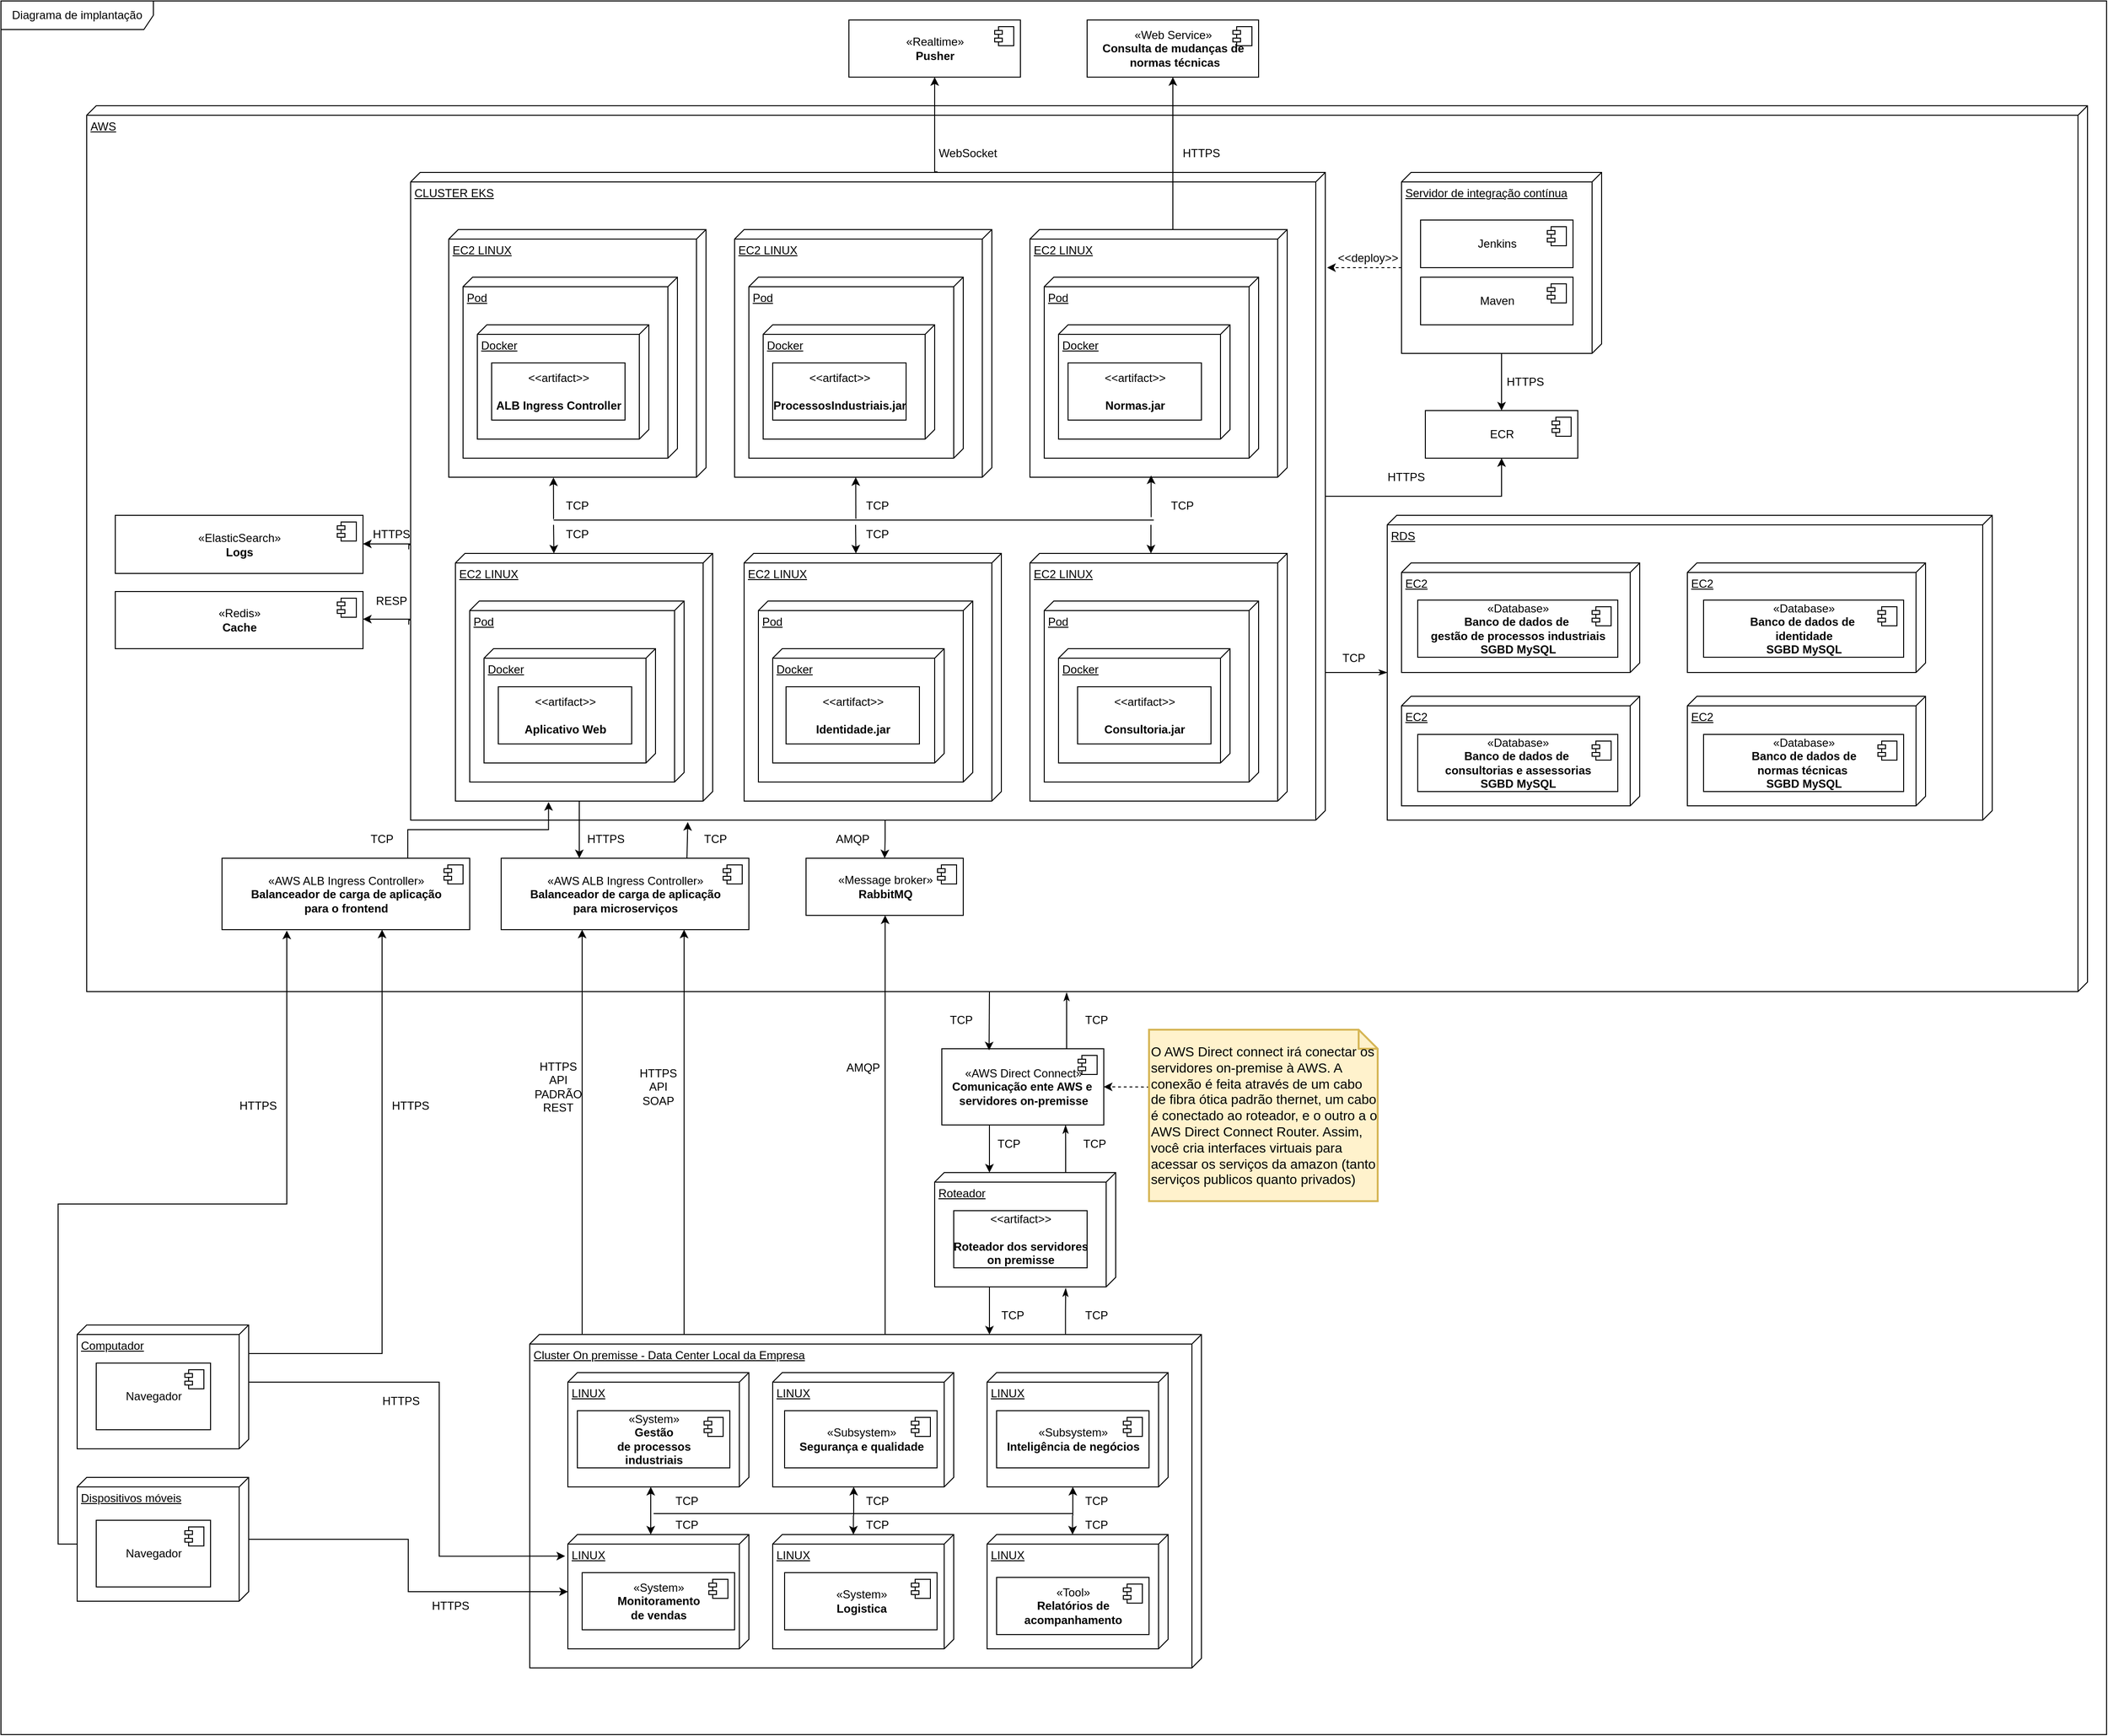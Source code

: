 <mxfile version="14.1.8" type="device"><diagram id="Eo96lK4hHgqbYnTy-sNL" name="Página-1"><mxGraphModel dx="1422" dy="1991" grid="1" gridSize="10" guides="1" tooltips="1" connect="1" arrows="1" fold="1" page="1" pageScale="1" pageWidth="827" pageHeight="1169" math="0" shadow="0"><root><mxCell id="0"/><mxCell id="1" parent="0"/><mxCell id="9bjN6s2F4fvEd4bXQHNk-1" value="Diagrama de implantação" style="shape=umlFrame;whiteSpace=wrap;html=1;width=160;height=30;" parent="1" vertex="1"><mxGeometry x="80" y="-70" width="2210" height="1820" as="geometry"/></mxCell><mxCell id="8OUCcIB8krZKndB0sOHf-4" value="AWS" style="verticalAlign=top;align=left;spacingTop=8;spacingLeft=2;spacingRight=12;shape=cube;size=10;direction=south;fontStyle=4;html=1;" parent="1" vertex="1"><mxGeometry x="170" y="40" width="2100" height="930" as="geometry"/></mxCell><mxCell id="jtP5Ffc0yla7B6yxbQXU-22" style="edgeStyle=orthogonalEdgeStyle;rounded=0;orthogonalLoop=1;jettySize=auto;html=1;entryX=0.5;entryY=1;entryDx=0;entryDy=0;" parent="1" source="8OUCcIB8krZKndB0sOHf-5" target="jtP5Ffc0yla7B6yxbQXU-17" edge="1"><mxGeometry relative="1" as="geometry"/></mxCell><mxCell id="V-weNu-InUJWqv7pqqFv-4" style="edgeStyle=orthogonalEdgeStyle;rounded=0;orthogonalLoop=1;jettySize=auto;html=1;exitX=-0.001;exitY=0.424;exitDx=0;exitDy=0;exitPerimeter=0;" parent="1" source="8OUCcIB8krZKndB0sOHf-5" target="V-weNu-InUJWqv7pqqFv-1" edge="1"><mxGeometry relative="1" as="geometry"><Array as="points"><mxPoint x="1060" y="109"/></Array></mxGeometry></mxCell><mxCell id="V-weNu-InUJWqv7pqqFv-7" style="edgeStyle=orthogonalEdgeStyle;rounded=0;orthogonalLoop=1;jettySize=auto;html=1;exitX=1;exitY=1;exitDx=0;exitDy=0;exitPerimeter=0;entryX=0.5;entryY=0;entryDx=0;entryDy=0;" parent="1" target="5wPXPWv-ba8l30iZUCGw-27" edge="1"><mxGeometry relative="1" as="geometry"><mxPoint x="880" y="790" as="sourcePoint"/><Array as="points"><mxPoint x="1008" y="790"/><mxPoint x="1008" y="810"/></Array></mxGeometry></mxCell><mxCell id="8OUCcIB8krZKndB0sOHf-5" value="CLUSTER EKS" style="verticalAlign=top;align=left;spacingTop=8;spacingLeft=2;spacingRight=12;shape=cube;size=10;direction=south;fontStyle=4;html=1;" parent="1" vertex="1"><mxGeometry x="510" y="110" width="960" height="680" as="geometry"/></mxCell><mxCell id="8OUCcIB8krZKndB0sOHf-6" value="EC2 LINUX" style="verticalAlign=top;align=left;spacingTop=8;spacingLeft=2;spacingRight=12;shape=cube;size=10;direction=south;fontStyle=4;html=1;" parent="1" vertex="1"><mxGeometry x="550" y="170" width="270" height="260" as="geometry"/></mxCell><mxCell id="8OUCcIB8krZKndB0sOHf-9" value="Pod" style="verticalAlign=top;align=left;spacingTop=8;spacingLeft=2;spacingRight=12;shape=cube;size=10;direction=south;fontStyle=4;html=1;" parent="1" vertex="1"><mxGeometry x="565" y="220" width="225" height="190" as="geometry"/></mxCell><mxCell id="8OUCcIB8krZKndB0sOHf-10" value="Docker" style="verticalAlign=top;align=left;spacingTop=8;spacingLeft=2;spacingRight=12;shape=cube;size=10;direction=south;fontStyle=4;html=1;" parent="1" vertex="1"><mxGeometry x="580" y="270" width="180" height="120" as="geometry"/></mxCell><mxCell id="8OUCcIB8krZKndB0sOHf-17" value="EC2 LINUX" style="verticalAlign=top;align=left;spacingTop=8;spacingLeft=2;spacingRight=12;shape=cube;size=10;direction=south;fontStyle=4;html=1;" parent="1" vertex="1"><mxGeometry x="850" y="170" width="270" height="260" as="geometry"/></mxCell><mxCell id="8OUCcIB8krZKndB0sOHf-18" value="Pod" style="verticalAlign=top;align=left;spacingTop=8;spacingLeft=2;spacingRight=12;shape=cube;size=10;direction=south;fontStyle=4;html=1;" parent="1" vertex="1"><mxGeometry x="865" y="220" width="225" height="190" as="geometry"/></mxCell><mxCell id="8OUCcIB8krZKndB0sOHf-19" value="Docker" style="verticalAlign=top;align=left;spacingTop=8;spacingLeft=2;spacingRight=12;shape=cube;size=10;direction=south;fontStyle=4;html=1;" parent="1" vertex="1"><mxGeometry x="880" y="270" width="180" height="120" as="geometry"/></mxCell><mxCell id="8OUCcIB8krZKndB0sOHf-23" value="&amp;lt;&amp;lt;artifact&amp;gt;&amp;gt;&lt;br&gt;&lt;br&gt;&lt;b&gt;ProcessosIndustriais.jar&lt;/b&gt;" style="text;html=1;align=center;verticalAlign=middle;dashed=0;fillColor=#ffffff;strokeColor=#000000;" parent="1" vertex="1"><mxGeometry x="890" y="310" width="140" height="60" as="geometry"/></mxCell><mxCell id="NoDIsyicPAcwoKSYUX7M-22" style="edgeStyle=orthogonalEdgeStyle;rounded=0;orthogonalLoop=1;jettySize=auto;html=1;entryX=0.5;entryY=1;entryDx=0;entryDy=0;" parent="1" source="8OUCcIB8krZKndB0sOHf-28" target="NoDIsyicPAcwoKSYUX7M-20" edge="1"><mxGeometry relative="1" as="geometry"><Array as="points"><mxPoint x="1310" y="120"/><mxPoint x="1310" y="120"/></Array></mxGeometry></mxCell><mxCell id="8OUCcIB8krZKndB0sOHf-28" value="EC2 LINUX" style="verticalAlign=top;align=left;spacingTop=8;spacingLeft=2;spacingRight=12;shape=cube;size=10;direction=south;fontStyle=4;html=1;" parent="1" vertex="1"><mxGeometry x="1160" y="170" width="270" height="260" as="geometry"/></mxCell><mxCell id="8OUCcIB8krZKndB0sOHf-29" value="Pod" style="verticalAlign=top;align=left;spacingTop=8;spacingLeft=2;spacingRight=12;shape=cube;size=10;direction=south;fontStyle=4;html=1;" parent="1" vertex="1"><mxGeometry x="1175" y="220" width="225" height="190" as="geometry"/></mxCell><mxCell id="8OUCcIB8krZKndB0sOHf-30" value="Docker" style="verticalAlign=top;align=left;spacingTop=8;spacingLeft=2;spacingRight=12;shape=cube;size=10;direction=south;fontStyle=4;html=1;" parent="1" vertex="1"><mxGeometry x="1190" y="270" width="180" height="120" as="geometry"/></mxCell><mxCell id="8OUCcIB8krZKndB0sOHf-31" value="&amp;lt;&amp;lt;artifact&amp;gt;&amp;gt;&lt;br&gt;&lt;br&gt;&lt;b&gt;Normas.jar&lt;/b&gt;" style="text;html=1;align=center;verticalAlign=middle;dashed=0;fillColor=#ffffff;strokeColor=#000000;" parent="1" vertex="1"><mxGeometry x="1200" y="310" width="140" height="60" as="geometry"/></mxCell><mxCell id="8OUCcIB8krZKndB0sOHf-32" value="EC2 LINUX" style="verticalAlign=top;align=left;spacingTop=8;spacingLeft=2;spacingRight=12;shape=cube;size=10;direction=south;fontStyle=4;html=1;" parent="1" vertex="1"><mxGeometry x="860" y="510" width="270" height="260" as="geometry"/></mxCell><mxCell id="8OUCcIB8krZKndB0sOHf-33" value="Pod" style="verticalAlign=top;align=left;spacingTop=8;spacingLeft=2;spacingRight=12;shape=cube;size=10;direction=south;fontStyle=4;html=1;" parent="1" vertex="1"><mxGeometry x="875" y="560" width="225" height="190" as="geometry"/></mxCell><mxCell id="8OUCcIB8krZKndB0sOHf-34" value="Docker" style="verticalAlign=top;align=left;spacingTop=8;spacingLeft=2;spacingRight=12;shape=cube;size=10;direction=south;fontStyle=4;html=1;" parent="1" vertex="1"><mxGeometry x="890" y="610" width="180" height="120" as="geometry"/></mxCell><mxCell id="8OUCcIB8krZKndB0sOHf-35" value="&amp;lt;&amp;lt;artifact&amp;gt;&amp;gt;&lt;br&gt;&lt;br&gt;&lt;b&gt;Identidade.jar&lt;/b&gt;" style="text;html=1;align=center;verticalAlign=middle;dashed=0;fillColor=#ffffff;strokeColor=#000000;" parent="1" vertex="1"><mxGeometry x="904" y="650" width="140" height="60" as="geometry"/></mxCell><mxCell id="8OUCcIB8krZKndB0sOHf-36" value="EC2 LINUX" style="verticalAlign=top;align=left;spacingTop=8;spacingLeft=2;spacingRight=12;shape=cube;size=10;direction=south;fontStyle=4;html=1;" parent="1" vertex="1"><mxGeometry x="1160" y="510" width="270" height="260" as="geometry"/></mxCell><mxCell id="8OUCcIB8krZKndB0sOHf-37" value="Pod" style="verticalAlign=top;align=left;spacingTop=8;spacingLeft=2;spacingRight=12;shape=cube;size=10;direction=south;fontStyle=4;html=1;" parent="1" vertex="1"><mxGeometry x="1175" y="560" width="225" height="190" as="geometry"/></mxCell><mxCell id="8OUCcIB8krZKndB0sOHf-38" value="Docker" style="verticalAlign=top;align=left;spacingTop=8;spacingLeft=2;spacingRight=12;shape=cube;size=10;direction=south;fontStyle=4;html=1;" parent="1" vertex="1"><mxGeometry x="1190" y="610" width="180" height="120" as="geometry"/></mxCell><mxCell id="8OUCcIB8krZKndB0sOHf-39" value="&amp;lt;&amp;lt;artifact&amp;gt;&amp;gt;&lt;br&gt;&lt;br&gt;&lt;b&gt;Consultoria.jar&lt;/b&gt;" style="text;html=1;align=center;verticalAlign=middle;dashed=0;fillColor=#ffffff;strokeColor=#000000;" parent="1" vertex="1"><mxGeometry x="1210" y="650" width="140" height="60" as="geometry"/></mxCell><mxCell id="8OUCcIB8krZKndB0sOHf-41" value="&amp;lt;&amp;lt;artifact&amp;gt;&amp;gt;&lt;br&gt;&lt;br&gt;&lt;b&gt;ALB Ingress Controller&lt;/b&gt;" style="text;html=1;align=center;verticalAlign=middle;dashed=0;fillColor=#ffffff;strokeColor=#000000;" parent="1" vertex="1"><mxGeometry x="595" y="310" width="140" height="60" as="geometry"/></mxCell><mxCell id="jtP5Ffc0yla7B6yxbQXU-3" value="" style="endArrow=none;html=1;" parent="1" edge="1"><mxGeometry width="50" height="50" relative="1" as="geometry"><mxPoint x="660" y="475" as="sourcePoint"/><mxPoint x="1290" y="475" as="targetPoint"/></mxGeometry></mxCell><mxCell id="jtP5Ffc0yla7B6yxbQXU-4" value="" style="endArrow=classic;html=1;entryX=1.001;entryY=0.593;entryDx=0;entryDy=0;entryPerimeter=0;" parent="1" target="8OUCcIB8krZKndB0sOHf-6" edge="1"><mxGeometry width="50" height="50" relative="1" as="geometry"><mxPoint x="660" y="474" as="sourcePoint"/><mxPoint x="660" y="434" as="targetPoint"/></mxGeometry></mxCell><mxCell id="jtP5Ffc0yla7B6yxbQXU-5" value="" style="endArrow=classic;html=1;entryX=1.001;entryY=0.593;entryDx=0;entryDy=0;entryPerimeter=0;" parent="1" edge="1"><mxGeometry width="50" height="50" relative="1" as="geometry"><mxPoint x="977.27" y="473.74" as="sourcePoint"/><mxPoint x="977.16" y="430" as="targetPoint"/></mxGeometry></mxCell><mxCell id="jtP5Ffc0yla7B6yxbQXU-6" value="" style="endArrow=classic;html=1;entryX=1.001;entryY=0.593;entryDx=0;entryDy=0;entryPerimeter=0;" parent="1" edge="1"><mxGeometry width="50" height="50" relative="1" as="geometry"><mxPoint x="1287.27" y="471.87" as="sourcePoint"/><mxPoint x="1287.16" y="428.13" as="targetPoint"/></mxGeometry></mxCell><mxCell id="jtP5Ffc0yla7B6yxbQXU-8" value="TCP" style="text;html=1;strokeColor=none;fillColor=none;align=center;verticalAlign=middle;whiteSpace=wrap;rounded=0;" parent="1" vertex="1"><mxGeometry x="980" y="450" width="40" height="20" as="geometry"/></mxCell><mxCell id="jtP5Ffc0yla7B6yxbQXU-9" value="TCP" style="text;html=1;strokeColor=none;fillColor=none;align=center;verticalAlign=middle;whiteSpace=wrap;rounded=0;" parent="1" vertex="1"><mxGeometry x="1300" y="450" width="40" height="20" as="geometry"/></mxCell><mxCell id="jtP5Ffc0yla7B6yxbQXU-10" value="" style="endArrow=classic;html=1;" parent="1" edge="1"><mxGeometry width="50" height="50" relative="1" as="geometry"><mxPoint x="1287" y="480" as="sourcePoint"/><mxPoint x="1287" y="510" as="targetPoint"/></mxGeometry></mxCell><mxCell id="jtP5Ffc0yla7B6yxbQXU-11" value="" style="endArrow=classic;html=1;" parent="1" edge="1"><mxGeometry width="50" height="50" relative="1" as="geometry"><mxPoint x="977" y="480" as="sourcePoint"/><mxPoint x="977.33" y="510" as="targetPoint"/></mxGeometry></mxCell><mxCell id="jtP5Ffc0yla7B6yxbQXU-20" style="edgeStyle=orthogonalEdgeStyle;rounded=0;orthogonalLoop=1;jettySize=auto;html=1;" parent="1" source="jtP5Ffc0yla7B6yxbQXU-12" target="jtP5Ffc0yla7B6yxbQXU-17" edge="1"><mxGeometry relative="1" as="geometry"/></mxCell><mxCell id="NoDIsyicPAcwoKSYUX7M-24" style="edgeStyle=orthogonalEdgeStyle;rounded=0;orthogonalLoop=1;jettySize=auto;html=1;exitX=0;exitY=0;exitDx=100;exitDy=210;exitPerimeter=0;entryX=0.147;entryY=-0.002;entryDx=0;entryDy=0;entryPerimeter=0;dashed=1;" parent="1" source="jtP5Ffc0yla7B6yxbQXU-12" target="8OUCcIB8krZKndB0sOHf-5" edge="1"><mxGeometry relative="1" as="geometry"/></mxCell><mxCell id="jtP5Ffc0yla7B6yxbQXU-12" value="Servidor de integração contínua" style="verticalAlign=top;align=left;spacingTop=8;spacingLeft=2;spacingRight=12;shape=cube;size=10;direction=south;fontStyle=4;html=1;" parent="1" vertex="1"><mxGeometry x="1550" y="110" width="210" height="190" as="geometry"/></mxCell><mxCell id="jtP5Ffc0yla7B6yxbQXU-13" value="Jenkins" style="html=1;dropTarget=0;" parent="1" vertex="1"><mxGeometry x="1570" y="160" width="160" height="50" as="geometry"/></mxCell><mxCell id="jtP5Ffc0yla7B6yxbQXU-14" value="" style="shape=module;jettyWidth=8;jettyHeight=4;" parent="jtP5Ffc0yla7B6yxbQXU-13" vertex="1"><mxGeometry x="1" width="20" height="20" relative="1" as="geometry"><mxPoint x="-27" y="7" as="offset"/></mxGeometry></mxCell><mxCell id="jtP5Ffc0yla7B6yxbQXU-15" value="Maven" style="html=1;dropTarget=0;" parent="1" vertex="1"><mxGeometry x="1570" y="220" width="160" height="50" as="geometry"/></mxCell><mxCell id="jtP5Ffc0yla7B6yxbQXU-16" value="" style="shape=module;jettyWidth=8;jettyHeight=4;" parent="jtP5Ffc0yla7B6yxbQXU-15" vertex="1"><mxGeometry x="1" width="20" height="20" relative="1" as="geometry"><mxPoint x="-27" y="7" as="offset"/></mxGeometry></mxCell><mxCell id="jtP5Ffc0yla7B6yxbQXU-17" value="ECR" style="html=1;dropTarget=0;" parent="1" vertex="1"><mxGeometry x="1575" y="360" width="160" height="50" as="geometry"/></mxCell><mxCell id="jtP5Ffc0yla7B6yxbQXU-18" value="" style="shape=module;jettyWidth=8;jettyHeight=4;" parent="jtP5Ffc0yla7B6yxbQXU-17" vertex="1"><mxGeometry x="1" width="20" height="20" relative="1" as="geometry"><mxPoint x="-27" y="7" as="offset"/></mxGeometry></mxCell><mxCell id="jtP5Ffc0yla7B6yxbQXU-21" value="HTTPS" style="text;html=1;strokeColor=none;fillColor=none;align=center;verticalAlign=middle;whiteSpace=wrap;rounded=0;" parent="1" vertex="1"><mxGeometry x="1660" y="320" width="40" height="20" as="geometry"/></mxCell><mxCell id="jtP5Ffc0yla7B6yxbQXU-23" value="HTTPS" style="text;html=1;strokeColor=none;fillColor=none;align=center;verticalAlign=middle;whiteSpace=wrap;rounded=0;" parent="1" vertex="1"><mxGeometry x="1535" y="420" width="40" height="20" as="geometry"/></mxCell><mxCell id="V-weNu-InUJWqv7pqqFv-13" style="edgeStyle=orthogonalEdgeStyle;rounded=0;orthogonalLoop=1;jettySize=auto;html=1;exitX=0.75;exitY=0;exitDx=0;exitDy=0;entryX=1.004;entryY=0.638;entryDx=0;entryDy=0;entryPerimeter=0;" parent="1" source="jtP5Ffc0yla7B6yxbQXU-24" target="jtP5Ffc0yla7B6yxbQXU-55" edge="1"><mxGeometry relative="1" as="geometry"/></mxCell><mxCell id="jtP5Ffc0yla7B6yxbQXU-24" value="«AWS ALB Ingress Controller»&lt;br&gt;&lt;b&gt;Balanceador de carga de aplicação&lt;br&gt;para o frontend&lt;br&gt;&lt;/b&gt;" style="html=1;dropTarget=0;" parent="1" vertex="1"><mxGeometry x="312" y="830" width="260" height="75" as="geometry"/></mxCell><mxCell id="jtP5Ffc0yla7B6yxbQXU-25" value="" style="shape=module;jettyWidth=8;jettyHeight=4;" parent="jtP5Ffc0yla7B6yxbQXU-24" vertex="1"><mxGeometry x="1" width="20" height="20" relative="1" as="geometry"><mxPoint x="-27" y="7" as="offset"/></mxGeometry></mxCell><mxCell id="V-weNu-InUJWqv7pqqFv-10" style="edgeStyle=orthogonalEdgeStyle;rounded=0;orthogonalLoop=1;jettySize=auto;html=1;exitX=0.75;exitY=0;exitDx=0;exitDy=0;entryX=1.003;entryY=0.697;entryDx=0;entryDy=0;entryPerimeter=0;" parent="1" source="jtP5Ffc0yla7B6yxbQXU-32" target="8OUCcIB8krZKndB0sOHf-5" edge="1"><mxGeometry relative="1" as="geometry"/></mxCell><mxCell id="jtP5Ffc0yla7B6yxbQXU-32" value="«AWS ALB Ingress Controller»&lt;br&gt;&lt;b&gt;Balanceador de carga de aplicação&lt;br&gt;para microserviços&lt;br&gt;&lt;/b&gt;" style="html=1;dropTarget=0;" parent="1" vertex="1"><mxGeometry x="605" y="830" width="260" height="75" as="geometry"/></mxCell><mxCell id="jtP5Ffc0yla7B6yxbQXU-33" value="" style="shape=module;jettyWidth=8;jettyHeight=4;" parent="jtP5Ffc0yla7B6yxbQXU-32" vertex="1"><mxGeometry x="1" width="20" height="20" relative="1" as="geometry"><mxPoint x="-27" y="7" as="offset"/></mxGeometry></mxCell><mxCell id="V-weNu-InUJWqv7pqqFv-8" style="edgeStyle=orthogonalEdgeStyle;rounded=0;orthogonalLoop=1;jettySize=auto;html=1;exitX=0;exitY=0;exitDx=260;exitDy=140;exitPerimeter=0;" parent="1" source="jtP5Ffc0yla7B6yxbQXU-55" target="jtP5Ffc0yla7B6yxbQXU-32" edge="1"><mxGeometry relative="1" as="geometry"><Array as="points"><mxPoint x="687" y="820"/><mxPoint x="687" y="820"/></Array></mxGeometry></mxCell><mxCell id="jtP5Ffc0yla7B6yxbQXU-55" value="EC2 LINUX" style="verticalAlign=top;align=left;spacingTop=8;spacingLeft=2;spacingRight=12;shape=cube;size=10;direction=south;fontStyle=4;html=1;" parent="1" vertex="1"><mxGeometry x="557" y="510" width="270" height="260" as="geometry"/></mxCell><mxCell id="jtP5Ffc0yla7B6yxbQXU-56" value="Pod" style="verticalAlign=top;align=left;spacingTop=8;spacingLeft=2;spacingRight=12;shape=cube;size=10;direction=south;fontStyle=4;html=1;" parent="1" vertex="1"><mxGeometry x="572" y="560" width="225" height="190" as="geometry"/></mxCell><mxCell id="jtP5Ffc0yla7B6yxbQXU-57" value="Docker" style="verticalAlign=top;align=left;spacingTop=8;spacingLeft=2;spacingRight=12;shape=cube;size=10;direction=south;fontStyle=4;html=1;" parent="1" vertex="1"><mxGeometry x="587" y="610" width="180" height="120" as="geometry"/></mxCell><mxCell id="jtP5Ffc0yla7B6yxbQXU-58" value="&amp;lt;&amp;lt;artifact&amp;gt;&amp;gt;&lt;br&gt;&lt;br&gt;&lt;b&gt;Aplicativo Web&lt;/b&gt;" style="text;html=1;align=center;verticalAlign=middle;dashed=0;fillColor=#ffffff;strokeColor=#000000;" parent="1" vertex="1"><mxGeometry x="602" y="650" width="140" height="60" as="geometry"/></mxCell><mxCell id="jtP5Ffc0yla7B6yxbQXU-59" value="TCP" style="text;html=1;strokeColor=none;fillColor=none;align=center;verticalAlign=middle;whiteSpace=wrap;rounded=0;" parent="1" vertex="1"><mxGeometry x="664.5" y="450" width="40" height="20" as="geometry"/></mxCell><mxCell id="jtP5Ffc0yla7B6yxbQXU-60" value="" style="endArrow=classic;html=1;" parent="1" edge="1"><mxGeometry width="50" height="50" relative="1" as="geometry"><mxPoint x="660" y="480" as="sourcePoint"/><mxPoint x="660.33" y="510" as="targetPoint"/></mxGeometry></mxCell><mxCell id="jtP5Ffc0yla7B6yxbQXU-61" value="TCP" style="text;html=1;strokeColor=none;fillColor=none;align=center;verticalAlign=middle;whiteSpace=wrap;rounded=0;" parent="1" vertex="1"><mxGeometry x="665" y="480" width="40" height="20" as="geometry"/></mxCell><mxCell id="5wPXPWv-ba8l30iZUCGw-1" value="RDS" style="verticalAlign=top;align=left;spacingTop=8;spacingLeft=2;spacingRight=12;shape=cube;size=10;direction=south;fontStyle=4;html=1;" parent="1" vertex="1"><mxGeometry x="1535" y="470" width="635" height="320" as="geometry"/></mxCell><mxCell id="5wPXPWv-ba8l30iZUCGw-10" value="EC2" style="verticalAlign=top;align=left;spacingTop=8;spacingLeft=2;spacingRight=12;shape=cube;size=10;direction=south;fontStyle=4;html=1;" parent="1" vertex="1"><mxGeometry x="1550" y="520" width="250" height="115" as="geometry"/></mxCell><mxCell id="5wPXPWv-ba8l30iZUCGw-8" value="«Database»&lt;br&gt;&lt;b&gt;Banco de dados de&amp;nbsp;&lt;br&gt;gestão de processos industriais&lt;br&gt;SGBD MySQL&lt;/b&gt;" style="html=1;dropTarget=0;" parent="1" vertex="1"><mxGeometry x="1567" y="559" width="210" height="60" as="geometry"/></mxCell><mxCell id="5wPXPWv-ba8l30iZUCGw-9" value="" style="shape=module;jettyWidth=8;jettyHeight=4;" parent="5wPXPWv-ba8l30iZUCGw-8" vertex="1"><mxGeometry x="1" width="20" height="20" relative="1" as="geometry"><mxPoint x="-27" y="7" as="offset"/></mxGeometry></mxCell><mxCell id="5wPXPWv-ba8l30iZUCGw-11" value="EC2" style="verticalAlign=top;align=left;spacingTop=8;spacingLeft=2;spacingRight=12;shape=cube;size=10;direction=south;fontStyle=4;html=1;" parent="1" vertex="1"><mxGeometry x="1850" y="520" width="250" height="115" as="geometry"/></mxCell><mxCell id="5wPXPWv-ba8l30iZUCGw-12" value="«Database»&lt;br&gt;&lt;b&gt;Banco de dados de&amp;nbsp;&lt;br&gt;identidade &lt;br&gt;SGBD MySQL&lt;/b&gt;" style="html=1;dropTarget=0;" parent="1" vertex="1"><mxGeometry x="1867" y="559" width="210" height="60" as="geometry"/></mxCell><mxCell id="5wPXPWv-ba8l30iZUCGw-13" value="" style="shape=module;jettyWidth=8;jettyHeight=4;" parent="5wPXPWv-ba8l30iZUCGw-12" vertex="1"><mxGeometry x="1" width="20" height="20" relative="1" as="geometry"><mxPoint x="-27" y="7" as="offset"/></mxGeometry></mxCell><mxCell id="5wPXPWv-ba8l30iZUCGw-16" value="EC2" style="verticalAlign=top;align=left;spacingTop=8;spacingLeft=2;spacingRight=12;shape=cube;size=10;direction=south;fontStyle=4;html=1;" parent="1" vertex="1"><mxGeometry x="1550" y="660" width="250" height="115" as="geometry"/></mxCell><mxCell id="5wPXPWv-ba8l30iZUCGw-4" value="«Database»&lt;br&gt;&lt;b&gt;Banco de dados de&amp;nbsp;&lt;br&gt;consultorias e assessorias&lt;br&gt;SGBD MySQL&lt;/b&gt;" style="html=1;dropTarget=0;" parent="1" vertex="1"><mxGeometry x="1567" y="700" width="210" height="60" as="geometry"/></mxCell><mxCell id="5wPXPWv-ba8l30iZUCGw-5" value="" style="shape=module;jettyWidth=8;jettyHeight=4;" parent="5wPXPWv-ba8l30iZUCGw-4" vertex="1"><mxGeometry x="1" width="20" height="20" relative="1" as="geometry"><mxPoint x="-27" y="7" as="offset"/></mxGeometry></mxCell><mxCell id="5wPXPWv-ba8l30iZUCGw-17" value="EC2" style="verticalAlign=top;align=left;spacingTop=8;spacingLeft=2;spacingRight=12;shape=cube;size=10;direction=south;fontStyle=4;html=1;" parent="1" vertex="1"><mxGeometry x="1850" y="660" width="250" height="115" as="geometry"/></mxCell><mxCell id="5wPXPWv-ba8l30iZUCGw-14" value="«Database»&lt;br&gt;&lt;b&gt;Banco de dados de &lt;br&gt;normas técnicas&amp;nbsp;&lt;br&gt;SGBD MySQL&lt;/b&gt;" style="html=1;dropTarget=0;" parent="1" vertex="1"><mxGeometry x="1867" y="700" width="210" height="60" as="geometry"/></mxCell><mxCell id="5wPXPWv-ba8l30iZUCGw-15" value="" style="shape=module;jettyWidth=8;jettyHeight=4;" parent="5wPXPWv-ba8l30iZUCGw-14" vertex="1"><mxGeometry x="1" width="20" height="20" relative="1" as="geometry"><mxPoint x="-27" y="7" as="offset"/></mxGeometry></mxCell><mxCell id="5wPXPWv-ba8l30iZUCGw-18" value="" style="endArrow=classicThin;html=1;entryX=0;entryY=0;entryDx=165;entryDy=635;entryPerimeter=0;exitX=0.772;exitY=0;exitDx=0;exitDy=0;exitPerimeter=0;endFill=1;" parent="1" source="8OUCcIB8krZKndB0sOHf-5" target="5wPXPWv-ba8l30iZUCGw-1" edge="1"><mxGeometry width="50" height="50" relative="1" as="geometry"><mxPoint x="1330" y="1040" as="sourcePoint"/><mxPoint x="1380" y="990" as="targetPoint"/></mxGeometry></mxCell><mxCell id="5wPXPWv-ba8l30iZUCGw-19" value="TCP" style="text;html=1;strokeColor=none;fillColor=none;align=center;verticalAlign=middle;whiteSpace=wrap;rounded=0;" parent="1" vertex="1"><mxGeometry x="1480" y="610" width="40" height="20" as="geometry"/></mxCell><mxCell id="5wPXPWv-ba8l30iZUCGw-21" value="«ElasticSearch»&lt;br&gt;&lt;b&gt;Logs&lt;br&gt;&lt;/b&gt;" style="html=1;dropTarget=0;" parent="1" vertex="1"><mxGeometry x="200" y="470" width="260" height="61" as="geometry"/></mxCell><mxCell id="5wPXPWv-ba8l30iZUCGw-22" value="" style="shape=module;jettyWidth=8;jettyHeight=4;" parent="5wPXPWv-ba8l30iZUCGw-21" vertex="1"><mxGeometry x="1" width="20" height="20" relative="1" as="geometry"><mxPoint x="-27" y="7" as="offset"/></mxGeometry></mxCell><mxCell id="5wPXPWv-ba8l30iZUCGw-27" value="«Message broker»&lt;br&gt;&lt;b&gt;RabbitMQ&lt;/b&gt;" style="html=1;dropTarget=0;" parent="1" vertex="1"><mxGeometry x="925" y="830" width="165" height="60" as="geometry"/></mxCell><mxCell id="5wPXPWv-ba8l30iZUCGw-28" value="" style="shape=module;jettyWidth=8;jettyHeight=4;" parent="5wPXPWv-ba8l30iZUCGw-27" vertex="1"><mxGeometry x="1" width="20" height="20" relative="1" as="geometry"><mxPoint x="-27" y="7" as="offset"/></mxGeometry></mxCell><mxCell id="5wPXPWv-ba8l30iZUCGw-29" value="«Redis»&lt;br&gt;&lt;b&gt;Cache&lt;br&gt;&lt;/b&gt;" style="html=1;dropTarget=0;" parent="1" vertex="1"><mxGeometry x="200" y="550" width="260" height="60" as="geometry"/></mxCell><mxCell id="5wPXPWv-ba8l30iZUCGw-30" value="" style="shape=module;jettyWidth=8;jettyHeight=4;" parent="5wPXPWv-ba8l30iZUCGw-29" vertex="1"><mxGeometry x="1" width="20" height="20" relative="1" as="geometry"><mxPoint x="-27" y="7" as="offset"/></mxGeometry></mxCell><mxCell id="5wPXPWv-ba8l30iZUCGw-31" style="edgeStyle=orthogonalEdgeStyle;rounded=0;orthogonalLoop=1;jettySize=auto;html=1;exitX=0.582;exitY=1.002;exitDx=0;exitDy=0;exitPerimeter=0;entryX=1;entryY=0.25;entryDx=0;entryDy=0;" parent="1" source="8OUCcIB8krZKndB0sOHf-5" edge="1"><mxGeometry relative="1" as="geometry"><Array as="points"><mxPoint x="508" y="501"/><mxPoint x="510" y="501"/><mxPoint x="510" y="500"/></Array><mxPoint x="549.73" y="500.95" as="sourcePoint"/><mxPoint x="460" y="500" as="targetPoint"/></mxGeometry></mxCell><mxCell id="5wPXPWv-ba8l30iZUCGw-32" style="edgeStyle=orthogonalEdgeStyle;rounded=0;orthogonalLoop=1;jettySize=auto;html=1;exitX=0.582;exitY=1.002;exitDx=0;exitDy=0;exitPerimeter=0;entryX=1;entryY=0.25;entryDx=0;entryDy=0;" parent="1" edge="1"><mxGeometry relative="1" as="geometry"><Array as="points"><mxPoint x="508" y="580"/><mxPoint x="510" y="580"/><mxPoint x="510" y="579"/></Array><mxPoint x="508.08" y="584.76" as="sourcePoint"/><mxPoint x="460" y="579" as="targetPoint"/></mxGeometry></mxCell><mxCell id="5wPXPWv-ba8l30iZUCGw-34" value="AMQP" style="text;html=1;strokeColor=none;fillColor=none;align=center;verticalAlign=middle;whiteSpace=wrap;rounded=0;" parent="1" vertex="1"><mxGeometry x="954" y="800" width="40" height="20" as="geometry"/></mxCell><mxCell id="5wPXPWv-ba8l30iZUCGw-35" value="HTTPS" style="text;html=1;strokeColor=none;fillColor=none;align=center;verticalAlign=middle;whiteSpace=wrap;rounded=0;" parent="1" vertex="1"><mxGeometry x="470" y="480" width="40" height="20" as="geometry"/></mxCell><mxCell id="5wPXPWv-ba8l30iZUCGw-36" value="RESP" style="text;html=1;strokeColor=none;fillColor=none;align=center;verticalAlign=middle;whiteSpace=wrap;rounded=0;" parent="1" vertex="1"><mxGeometry x="470" y="550" width="40" height="20" as="geometry"/></mxCell><mxCell id="5wPXPWv-ba8l30iZUCGw-82" style="edgeStyle=orthogonalEdgeStyle;rounded=0;orthogonalLoop=1;jettySize=auto;html=1;exitX=-0.001;exitY=0.44;exitDx=0;exitDy=0;exitPerimeter=0;entryX=1.011;entryY=0.276;entryDx=0;entryDy=0;entryPerimeter=0;endArrow=classicThin;endFill=1;" parent="1" target="5wPXPWv-ba8l30iZUCGw-75" edge="1"><mxGeometry relative="1" as="geometry"><Array as="points"><mxPoint x="1197.5" y="1305"/><mxPoint x="1197.5" y="1305"/><mxPoint x="1197.5" y="1283"/></Array><mxPoint x="1197.3" y="1329.65" as="sourcePoint"/></mxGeometry></mxCell><mxCell id="NoDIsyicPAcwoKSYUX7M-26" style="edgeStyle=orthogonalEdgeStyle;rounded=0;orthogonalLoop=1;jettySize=auto;html=1;exitX=0;exitY=0;exitDx=0;exitDy=695;exitPerimeter=0;" parent="1" target="5wPXPWv-ba8l30iZUCGw-27" edge="1"><mxGeometry relative="1" as="geometry"><Array as="points"><mxPoint x="1008" y="1330"/></Array><mxPoint x="1015" y="1330" as="sourcePoint"/></mxGeometry></mxCell><mxCell id="V-weNu-InUJWqv7pqqFv-20" style="edgeStyle=orthogonalEdgeStyle;rounded=0;orthogonalLoop=1;jettySize=auto;html=1;exitX=0;exitY=0;exitDx=0;exitDy=695;exitPerimeter=0;" parent="1" source="5wPXPWv-ba8l30iZUCGw-42" target="jtP5Ffc0yla7B6yxbQXU-32" edge="1"><mxGeometry relative="1" as="geometry"><Array as="points"><mxPoint x="690" y="1330"/></Array></mxGeometry></mxCell><mxCell id="5wPXPWv-ba8l30iZUCGw-42" value="Cluster On premisse - Data Center Local da Empresa" style="verticalAlign=top;align=left;spacingTop=8;spacingLeft=2;spacingRight=12;shape=cube;size=10;direction=south;fontStyle=4;html=1;" parent="1" vertex="1"><mxGeometry x="635" y="1330" width="705" height="350" as="geometry"/></mxCell><mxCell id="5wPXPWv-ba8l30iZUCGw-55" value="LINUX" style="verticalAlign=top;align=left;spacingTop=8;spacingLeft=2;spacingRight=12;shape=cube;size=10;direction=south;fontStyle=4;html=1;" parent="1" vertex="1"><mxGeometry x="675" y="1370" width="190" height="120" as="geometry"/></mxCell><mxCell id="5wPXPWv-ba8l30iZUCGw-56" value="«System»&lt;br&gt;&lt;b&gt;Gestão&lt;br&gt;de processos&lt;br&gt;industriais&lt;br&gt;&lt;/b&gt;" style="html=1;dropTarget=0;" parent="1" vertex="1"><mxGeometry x="685" y="1410" width="160" height="60" as="geometry"/></mxCell><mxCell id="5wPXPWv-ba8l30iZUCGw-57" value="" style="shape=module;jettyWidth=8;jettyHeight=4;" parent="5wPXPWv-ba8l30iZUCGw-56" vertex="1"><mxGeometry x="1" width="20" height="20" relative="1" as="geometry"><mxPoint x="-27" y="7" as="offset"/></mxGeometry></mxCell><mxCell id="5wPXPWv-ba8l30iZUCGw-62" value="LINUX" style="verticalAlign=top;align=left;spacingTop=8;spacingLeft=2;spacingRight=12;shape=cube;size=10;direction=south;fontStyle=4;html=1;" parent="1" vertex="1"><mxGeometry x="675" y="1540" width="190" height="120" as="geometry"/></mxCell><mxCell id="5wPXPWv-ba8l30iZUCGw-49" value="«System»&lt;br&gt;&lt;b&gt;Monitoramento &lt;br&gt;de vendas&lt;br&gt;&lt;/b&gt;" style="html=1;dropTarget=0;" parent="1" vertex="1"><mxGeometry x="690" y="1580" width="160" height="60" as="geometry"/></mxCell><mxCell id="5wPXPWv-ba8l30iZUCGw-50" value="" style="shape=module;jettyWidth=8;jettyHeight=4;" parent="5wPXPWv-ba8l30iZUCGw-49" vertex="1"><mxGeometry x="1" width="20" height="20" relative="1" as="geometry"><mxPoint x="-27" y="7" as="offset"/></mxGeometry></mxCell><mxCell id="5wPXPWv-ba8l30iZUCGw-63" value="LINUX" style="verticalAlign=top;align=left;spacingTop=8;spacingLeft=2;spacingRight=12;shape=cube;size=10;direction=south;fontStyle=4;html=1;" parent="1" vertex="1"><mxGeometry x="890" y="1370" width="190" height="120" as="geometry"/></mxCell><mxCell id="5wPXPWv-ba8l30iZUCGw-60" value="«Subsystem»&lt;br&gt;&lt;b&gt;Segurança e qualidade&lt;br&gt;&lt;/b&gt;" style="html=1;dropTarget=0;" parent="1" vertex="1"><mxGeometry x="902.5" y="1410" width="160" height="60" as="geometry"/></mxCell><mxCell id="5wPXPWv-ba8l30iZUCGw-61" value="" style="shape=module;jettyWidth=8;jettyHeight=4;" parent="5wPXPWv-ba8l30iZUCGw-60" vertex="1"><mxGeometry x="1" width="20" height="20" relative="1" as="geometry"><mxPoint x="-27" y="7" as="offset"/></mxGeometry></mxCell><mxCell id="5wPXPWv-ba8l30iZUCGw-64" value="LINUX" style="verticalAlign=top;align=left;spacingTop=8;spacingLeft=2;spacingRight=12;shape=cube;size=10;direction=south;fontStyle=4;html=1;" parent="1" vertex="1"><mxGeometry x="890" y="1540" width="190" height="120" as="geometry"/></mxCell><mxCell id="5wPXPWv-ba8l30iZUCGw-58" value="«System»&lt;br&gt;&lt;b&gt;Logistica&lt;br&gt;&lt;/b&gt;" style="html=1;dropTarget=0;" parent="1" vertex="1"><mxGeometry x="902.5" y="1580" width="160" height="60" as="geometry"/></mxCell><mxCell id="5wPXPWv-ba8l30iZUCGw-59" value="" style="shape=module;jettyWidth=8;jettyHeight=4;" parent="5wPXPWv-ba8l30iZUCGw-58" vertex="1"><mxGeometry x="1" width="20" height="20" relative="1" as="geometry"><mxPoint x="-27" y="7" as="offset"/></mxGeometry></mxCell><mxCell id="5wPXPWv-ba8l30iZUCGw-65" value="LINUX" style="verticalAlign=top;align=left;spacingTop=8;spacingLeft=2;spacingRight=12;shape=cube;size=10;direction=south;fontStyle=4;html=1;" parent="1" vertex="1"><mxGeometry x="1115" y="1370" width="190" height="120" as="geometry"/></mxCell><mxCell id="5wPXPWv-ba8l30iZUCGw-45" value="«Subsystem»&lt;br&gt;&lt;b&gt;Inteligência de negócios&lt;br&gt;&lt;/b&gt;" style="html=1;dropTarget=0;" parent="1" vertex="1"><mxGeometry x="1125" y="1410" width="160" height="60" as="geometry"/></mxCell><mxCell id="5wPXPWv-ba8l30iZUCGw-46" value="" style="shape=module;jettyWidth=8;jettyHeight=4;" parent="5wPXPWv-ba8l30iZUCGw-45" vertex="1"><mxGeometry x="1" width="20" height="20" relative="1" as="geometry"><mxPoint x="-27" y="7" as="offset"/></mxGeometry></mxCell><mxCell id="5wPXPWv-ba8l30iZUCGw-66" value="LINUX" style="verticalAlign=top;align=left;spacingTop=8;spacingLeft=2;spacingRight=12;shape=cube;size=10;direction=south;fontStyle=4;html=1;" parent="1" vertex="1"><mxGeometry x="1115" y="1540" width="190" height="120" as="geometry"/></mxCell><mxCell id="5wPXPWv-ba8l30iZUCGw-43" value="«Tool»&lt;br&gt;&lt;b&gt;Relatórios de &lt;br&gt;acompanhamento&lt;br&gt;&lt;/b&gt;" style="html=1;dropTarget=0;" parent="1" vertex="1"><mxGeometry x="1125" y="1585" width="160" height="60" as="geometry"/></mxCell><mxCell id="5wPXPWv-ba8l30iZUCGw-44" value="" style="shape=module;jettyWidth=8;jettyHeight=4;" parent="5wPXPWv-ba8l30iZUCGw-43" vertex="1"><mxGeometry x="1" width="20" height="20" relative="1" as="geometry"><mxPoint x="-27" y="7" as="offset"/></mxGeometry></mxCell><mxCell id="5wPXPWv-ba8l30iZUCGw-68" value="" style="endArrow=none;html=1;" parent="1" edge="1"><mxGeometry width="50" height="50" relative="1" as="geometry"><mxPoint x="765" y="1518" as="sourcePoint"/><mxPoint x="1205" y="1518" as="targetPoint"/></mxGeometry></mxCell><mxCell id="5wPXPWv-ba8l30iZUCGw-69" value="" style="endArrow=classic;html=1;" parent="1" edge="1"><mxGeometry width="50" height="50" relative="1" as="geometry"><mxPoint x="762" y="1520" as="sourcePoint"/><mxPoint x="762" y="1490" as="targetPoint"/></mxGeometry></mxCell><mxCell id="5wPXPWv-ba8l30iZUCGw-70" value="" style="endArrow=classic;html=1;" parent="1" edge="1"><mxGeometry width="50" height="50" relative="1" as="geometry"><mxPoint x="975" y="1520" as="sourcePoint"/><mxPoint x="975" y="1490" as="targetPoint"/></mxGeometry></mxCell><mxCell id="5wPXPWv-ba8l30iZUCGw-71" value="" style="endArrow=classic;html=1;" parent="1" edge="1"><mxGeometry width="50" height="50" relative="1" as="geometry"><mxPoint x="1205" y="1520" as="sourcePoint"/><mxPoint x="1205" y="1490" as="targetPoint"/></mxGeometry></mxCell><mxCell id="5wPXPWv-ba8l30iZUCGw-72" value="" style="endArrow=classic;html=1;" parent="1" edge="1"><mxGeometry width="50" height="50" relative="1" as="geometry"><mxPoint x="762" y="1520" as="sourcePoint"/><mxPoint x="762" y="1540" as="targetPoint"/></mxGeometry></mxCell><mxCell id="5wPXPWv-ba8l30iZUCGw-73" value="" style="endArrow=classic;html=1;" parent="1" edge="1"><mxGeometry width="50" height="50" relative="1" as="geometry"><mxPoint x="974.71" y="1520" as="sourcePoint"/><mxPoint x="974.71" y="1540" as="targetPoint"/></mxGeometry></mxCell><mxCell id="5wPXPWv-ba8l30iZUCGw-74" value="" style="endArrow=classic;html=1;" parent="1" edge="1"><mxGeometry width="50" height="50" relative="1" as="geometry"><mxPoint x="1204.71" y="1520" as="sourcePoint"/><mxPoint x="1204.71" y="1540" as="targetPoint"/></mxGeometry></mxCell><mxCell id="5wPXPWv-ba8l30iZUCGw-83" style="edgeStyle=orthogonalEdgeStyle;rounded=0;orthogonalLoop=1;jettySize=auto;html=1;endArrow=classicThin;endFill=1;entryX=0.764;entryY=1.001;entryDx=0;entryDy=0;entryPerimeter=0;" parent="1" source="5wPXPWv-ba8l30iZUCGw-75" target="5wPXPWv-ba8l30iZUCGw-80" edge="1"><mxGeometry relative="1" as="geometry"><mxPoint x="1207.5" y="1110" as="targetPoint"/><Array as="points"><mxPoint x="1197.5" y="1135"/><mxPoint x="1197.5" y="1135"/></Array></mxGeometry></mxCell><mxCell id="5wPXPWv-ba8l30iZUCGw-75" value="Roteador" style="verticalAlign=top;align=left;spacingTop=8;spacingLeft=2;spacingRight=12;shape=cube;size=10;direction=south;fontStyle=4;html=1;" parent="1" vertex="1"><mxGeometry x="1060" y="1160" width="190" height="120" as="geometry"/></mxCell><mxCell id="5wPXPWv-ba8l30iZUCGw-84" style="edgeStyle=orthogonalEdgeStyle;rounded=0;orthogonalLoop=1;jettySize=auto;html=1;endArrow=classicThin;endFill=1;entryX=1.001;entryY=0.59;entryDx=0;entryDy=0;entryPerimeter=0;" parent="1" source="5wPXPWv-ba8l30iZUCGw-80" edge="1"><mxGeometry relative="1" as="geometry"><mxPoint x="1198.5" y="970.93" as="targetPoint"/><Array as="points"><mxPoint x="1198.5" y="1000"/><mxPoint x="1198.5" y="1000"/></Array></mxGeometry></mxCell><mxCell id="5wPXPWv-ba8l30iZUCGw-80" value="«AWS Direct Connect»&lt;br&gt;&lt;b&gt;Comunicação ente AWS e&amp;nbsp;&lt;br&gt;servidores on-premisse&lt;br&gt;&lt;/b&gt;" style="html=1;dropTarget=0;" parent="1" vertex="1"><mxGeometry x="1067.5" y="1030" width="170" height="80" as="geometry"/></mxCell><mxCell id="5wPXPWv-ba8l30iZUCGw-81" value="" style="shape=module;jettyWidth=8;jettyHeight=4;" parent="5wPXPWv-ba8l30iZUCGw-80" vertex="1"><mxGeometry x="1" width="20" height="20" relative="1" as="geometry"><mxPoint x="-27" y="7" as="offset"/></mxGeometry></mxCell><mxCell id="5wPXPWv-ba8l30iZUCGw-85" value="TCP" style="text;html=1;strokeColor=none;fillColor=none;align=center;verticalAlign=middle;whiteSpace=wrap;rounded=0;" parent="1" vertex="1"><mxGeometry x="780" y="1495" width="40" height="20" as="geometry"/></mxCell><mxCell id="5wPXPWv-ba8l30iZUCGw-86" value="TCP" style="text;html=1;strokeColor=none;fillColor=none;align=center;verticalAlign=middle;whiteSpace=wrap;rounded=0;" parent="1" vertex="1"><mxGeometry x="780" y="1520" width="40" height="20" as="geometry"/></mxCell><mxCell id="5wPXPWv-ba8l30iZUCGw-87" value="TCP" style="text;html=1;strokeColor=none;fillColor=none;align=center;verticalAlign=middle;whiteSpace=wrap;rounded=0;" parent="1" vertex="1"><mxGeometry x="980" y="1495" width="40" height="20" as="geometry"/></mxCell><mxCell id="5wPXPWv-ba8l30iZUCGw-88" value="TCP" style="text;html=1;strokeColor=none;fillColor=none;align=center;verticalAlign=middle;whiteSpace=wrap;rounded=0;" parent="1" vertex="1"><mxGeometry x="980" y="1520" width="40" height="20" as="geometry"/></mxCell><mxCell id="5wPXPWv-ba8l30iZUCGw-89" value="TCP" style="text;html=1;strokeColor=none;fillColor=none;align=center;verticalAlign=middle;whiteSpace=wrap;rounded=0;" parent="1" vertex="1"><mxGeometry x="1210" y="1495" width="40" height="20" as="geometry"/></mxCell><mxCell id="5wPXPWv-ba8l30iZUCGw-90" value="TCP" style="text;html=1;strokeColor=none;fillColor=none;align=center;verticalAlign=middle;whiteSpace=wrap;rounded=0;" parent="1" vertex="1"><mxGeometry x="1210" y="1520" width="40" height="20" as="geometry"/></mxCell><mxCell id="5wPXPWv-ba8l30iZUCGw-91" value="" style="endArrow=classic;html=1;entryX=0.292;entryY=0.021;entryDx=0;entryDy=0;entryPerimeter=0;" parent="1" target="5wPXPWv-ba8l30iZUCGw-80" edge="1"><mxGeometry width="50" height="50" relative="1" as="geometry"><mxPoint x="1117.5" y="970" as="sourcePoint"/><mxPoint x="1117.5" y="940" as="targetPoint"/></mxGeometry></mxCell><mxCell id="5wPXPWv-ba8l30iZUCGw-92" value="" style="endArrow=classic;html=1;entryX=0.292;entryY=0.021;entryDx=0;entryDy=0;entryPerimeter=0;" parent="1" edge="1"><mxGeometry width="50" height="50" relative="1" as="geometry"><mxPoint x="1117.5" y="1110" as="sourcePoint"/><mxPoint x="1117.5" y="1160" as="targetPoint"/></mxGeometry></mxCell><mxCell id="5wPXPWv-ba8l30iZUCGw-93" value="" style="endArrow=classic;html=1;entryX=0.292;entryY=0.021;entryDx=0;entryDy=0;entryPerimeter=0;" parent="1" edge="1"><mxGeometry width="50" height="50" relative="1" as="geometry"><mxPoint x="1117.5" y="1280" as="sourcePoint"/><mxPoint x="1117.5" y="1330" as="targetPoint"/></mxGeometry></mxCell><mxCell id="7opZXyDN2RR7TdMBQSOF-1" value="&amp;lt;&amp;lt;artifact&amp;gt;&amp;gt;&lt;br&gt;&lt;br&gt;&lt;b&gt;Roteador dos servidores &lt;br&gt;on premisse&lt;/b&gt;" style="text;html=1;align=center;verticalAlign=middle;dashed=0;fillColor=#ffffff;strokeColor=#000000;" parent="1" vertex="1"><mxGeometry x="1080" y="1200" width="140" height="60" as="geometry"/></mxCell><mxCell id="7opZXyDN2RR7TdMBQSOF-15" style="edgeStyle=orthogonalEdgeStyle;rounded=0;orthogonalLoop=1;jettySize=auto;html=1;exitX=0;exitY=0;exitDx=60;exitDy=0;exitPerimeter=0;entryX=0.189;entryY=1.015;entryDx=0;entryDy=0;entryPerimeter=0;" parent="1" source="7opZXyDN2RR7TdMBQSOF-9" target="5wPXPWv-ba8l30iZUCGw-62" edge="1"><mxGeometry relative="1" as="geometry"><Array as="points"><mxPoint x="540" y="1380"/><mxPoint x="540" y="1563"/></Array></mxGeometry></mxCell><mxCell id="V-weNu-InUJWqv7pqqFv-15" style="edgeStyle=orthogonalEdgeStyle;rounded=0;orthogonalLoop=1;jettySize=auto;html=1;exitX=0;exitY=0;exitDx=0;exitDy=0;exitPerimeter=0;" parent="1" source="7opZXyDN2RR7TdMBQSOF-9" target="jtP5Ffc0yla7B6yxbQXU-24" edge="1"><mxGeometry relative="1" as="geometry"><Array as="points"><mxPoint x="340" y="1350"/><mxPoint x="480" y="1350"/></Array></mxGeometry></mxCell><mxCell id="7opZXyDN2RR7TdMBQSOF-9" value="Computador" style="verticalAlign=top;align=left;spacingTop=8;spacingLeft=2;spacingRight=12;shape=cube;size=10;direction=south;fontStyle=4;html=1;" parent="1" vertex="1"><mxGeometry x="160" y="1320" width="180" height="130" as="geometry"/></mxCell><mxCell id="7opZXyDN2RR7TdMBQSOF-10" value="Navegador" style="html=1;dropTarget=0;" parent="1" vertex="1"><mxGeometry x="180" y="1360" width="120" height="70" as="geometry"/></mxCell><mxCell id="7opZXyDN2RR7TdMBQSOF-11" value="" style="shape=module;jettyWidth=8;jettyHeight=4;" parent="7opZXyDN2RR7TdMBQSOF-10" vertex="1"><mxGeometry x="1" width="20" height="20" relative="1" as="geometry"><mxPoint x="-27" y="7" as="offset"/></mxGeometry></mxCell><mxCell id="NoDIsyicPAcwoKSYUX7M-1" style="edgeStyle=orthogonalEdgeStyle;rounded=0;orthogonalLoop=1;jettySize=auto;html=1;" parent="1" source="7opZXyDN2RR7TdMBQSOF-12" target="5wPXPWv-ba8l30iZUCGw-62" edge="1"><mxGeometry relative="1" as="geometry"/></mxCell><mxCell id="V-weNu-InUJWqv7pqqFv-16" style="edgeStyle=orthogonalEdgeStyle;rounded=0;orthogonalLoop=1;jettySize=auto;html=1;exitX=0;exitY=0;exitDx=70;exitDy=180;exitPerimeter=0;" parent="1" source="7opZXyDN2RR7TdMBQSOF-12" edge="1"><mxGeometry relative="1" as="geometry"><mxPoint x="380" y="906" as="targetPoint"/><Array as="points"><mxPoint x="140" y="1550"/><mxPoint x="140" y="1193"/><mxPoint x="380" y="1193"/><mxPoint x="380" y="906"/></Array></mxGeometry></mxCell><mxCell id="7opZXyDN2RR7TdMBQSOF-12" value="Dispositivos móveis" style="verticalAlign=top;align=left;spacingTop=8;spacingLeft=2;spacingRight=12;shape=cube;size=10;direction=south;fontStyle=4;html=1;" parent="1" vertex="1"><mxGeometry x="160" y="1480" width="180" height="130" as="geometry"/></mxCell><mxCell id="7opZXyDN2RR7TdMBQSOF-13" value="Navegador" style="html=1;dropTarget=0;" parent="1" vertex="1"><mxGeometry x="180" y="1525" width="120" height="70" as="geometry"/></mxCell><mxCell id="7opZXyDN2RR7TdMBQSOF-14" value="" style="shape=module;jettyWidth=8;jettyHeight=4;" parent="7opZXyDN2RR7TdMBQSOF-13" vertex="1"><mxGeometry x="1" width="20" height="20" relative="1" as="geometry"><mxPoint x="-27" y="7" as="offset"/></mxGeometry></mxCell><mxCell id="NoDIsyicPAcwoKSYUX7M-2" value="HTTPS" style="text;html=1;strokeColor=none;fillColor=none;align=center;verticalAlign=middle;whiteSpace=wrap;rounded=0;" parent="1" vertex="1"><mxGeometry x="480" y="1390" width="40" height="20" as="geometry"/></mxCell><mxCell id="NoDIsyicPAcwoKSYUX7M-3" value="HTTPS" style="text;html=1;strokeColor=none;fillColor=none;align=center;verticalAlign=middle;whiteSpace=wrap;rounded=0;" parent="1" vertex="1"><mxGeometry x="532" y="1605" width="40" height="20" as="geometry"/></mxCell><mxCell id="NoDIsyicPAcwoKSYUX7M-5" value="TCP" style="text;html=1;strokeColor=none;fillColor=none;align=center;verticalAlign=middle;whiteSpace=wrap;rounded=0;" parent="1" vertex="1"><mxGeometry x="980" y="480" width="40" height="20" as="geometry"/></mxCell><mxCell id="NoDIsyicPAcwoKSYUX7M-7" value="TCP" style="text;html=1;strokeColor=none;fillColor=none;align=center;verticalAlign=middle;whiteSpace=wrap;rounded=0;" parent="1" vertex="1"><mxGeometry x="1067.5" y="990" width="40" height="20" as="geometry"/></mxCell><mxCell id="NoDIsyicPAcwoKSYUX7M-8" value="TCP" style="text;html=1;strokeColor=none;fillColor=none;align=center;verticalAlign=middle;whiteSpace=wrap;rounded=0;" parent="1" vertex="1"><mxGeometry x="1210" y="990" width="40" height="20" as="geometry"/></mxCell><mxCell id="NoDIsyicPAcwoKSYUX7M-9" value="TCP" style="text;html=1;strokeColor=none;fillColor=none;align=center;verticalAlign=middle;whiteSpace=wrap;rounded=0;" parent="1" vertex="1"><mxGeometry x="1117.5" y="1120" width="40" height="20" as="geometry"/></mxCell><mxCell id="NoDIsyicPAcwoKSYUX7M-10" value="TCP" style="text;html=1;strokeColor=none;fillColor=none;align=center;verticalAlign=middle;whiteSpace=wrap;rounded=0;" parent="1" vertex="1"><mxGeometry x="1207.5" y="1120" width="40" height="20" as="geometry"/></mxCell><mxCell id="NoDIsyicPAcwoKSYUX7M-11" value="TCP" style="text;html=1;strokeColor=none;fillColor=none;align=center;verticalAlign=middle;whiteSpace=wrap;rounded=0;" parent="1" vertex="1"><mxGeometry x="1210" y="1300" width="40" height="20" as="geometry"/></mxCell><mxCell id="NoDIsyicPAcwoKSYUX7M-12" value="TCP" style="text;html=1;strokeColor=none;fillColor=none;align=center;verticalAlign=middle;whiteSpace=wrap;rounded=0;" parent="1" vertex="1"><mxGeometry x="1121.5" y="1300" width="40" height="20" as="geometry"/></mxCell><mxCell id="NoDIsyicPAcwoKSYUX7M-19" style="edgeStyle=orthogonalEdgeStyle;rounded=0;orthogonalLoop=1;jettySize=auto;html=1;entryX=1;entryY=0.5;entryDx=0;entryDy=0;dashed=1;" parent="1" target="5wPXPWv-ba8l30iZUCGw-80" edge="1"><mxGeometry relative="1" as="geometry"><mxPoint x="1447.5" y="1070" as="sourcePoint"/></mxGeometry></mxCell><mxCell id="NoDIsyicPAcwoKSYUX7M-18" value="O AWS Direct connect irá conectar os servidores on-premise à AWS. A conexão é feita através de um cabo de fibra ótica padrão thernet, um cabo é conectado ao roteador, e o outro a o AWS Direct Connect Router. Assim, você cria interfaces virtuais para acessar os serviços da amazon (tanto serviços publicos quanto privados)" style="shape=note;strokeWidth=2;fontSize=14;size=20;whiteSpace=wrap;html=1;align=left;labelPosition=center;verticalLabelPosition=middle;verticalAlign=middle;fillColor=#fff2cc;strokeColor=#d6b656;" parent="1" vertex="1"><mxGeometry x="1285" y="1010" width="240" height="180" as="geometry"/></mxCell><mxCell id="NoDIsyicPAcwoKSYUX7M-20" value="«Web Service»&lt;br&gt;&lt;b&gt;Consulta de mudanças de&lt;br&gt;&amp;nbsp;normas técnicas&lt;/b&gt;" style="html=1;dropTarget=0;" parent="1" vertex="1"><mxGeometry x="1220" y="-50" width="180" height="60" as="geometry"/></mxCell><mxCell id="NoDIsyicPAcwoKSYUX7M-21" value="" style="shape=module;jettyWidth=8;jettyHeight=4;" parent="NoDIsyicPAcwoKSYUX7M-20" vertex="1"><mxGeometry x="1" width="20" height="20" relative="1" as="geometry"><mxPoint x="-27" y="7" as="offset"/></mxGeometry></mxCell><mxCell id="NoDIsyicPAcwoKSYUX7M-23" value="HTTPS" style="text;html=1;strokeColor=none;fillColor=none;align=center;verticalAlign=middle;whiteSpace=wrap;rounded=0;" parent="1" vertex="1"><mxGeometry x="1320" y="80" width="40" height="20" as="geometry"/></mxCell><mxCell id="NoDIsyicPAcwoKSYUX7M-25" value="&amp;lt;&amp;lt;deploy&amp;gt;&amp;gt;" style="text;html=1;strokeColor=none;fillColor=none;align=center;verticalAlign=middle;whiteSpace=wrap;rounded=0;" parent="1" vertex="1"><mxGeometry x="1495" y="190" width="40" height="20" as="geometry"/></mxCell><mxCell id="NoDIsyicPAcwoKSYUX7M-27" value="AMQP" style="text;html=1;strokeColor=none;fillColor=none;align=center;verticalAlign=middle;whiteSpace=wrap;rounded=0;" parent="1" vertex="1"><mxGeometry x="965" y="1040" width="40" height="20" as="geometry"/></mxCell><mxCell id="V-weNu-InUJWqv7pqqFv-1" value="«Realtime»&lt;br&gt;&lt;b&gt;Pusher&lt;br&gt;&lt;/b&gt;" style="html=1;dropTarget=0;" parent="1" vertex="1"><mxGeometry x="970" y="-50" width="180" height="60" as="geometry"/></mxCell><mxCell id="V-weNu-InUJWqv7pqqFv-2" value="" style="shape=module;jettyWidth=8;jettyHeight=4;" parent="V-weNu-InUJWqv7pqqFv-1" vertex="1"><mxGeometry x="1" width="20" height="20" relative="1" as="geometry"><mxPoint x="-27" y="7" as="offset"/></mxGeometry></mxCell><mxCell id="V-weNu-InUJWqv7pqqFv-9" value="HTTPS" style="text;html=1;strokeColor=none;fillColor=none;align=center;verticalAlign=middle;whiteSpace=wrap;rounded=0;" parent="1" vertex="1"><mxGeometry x="695" y="800" width="40" height="20" as="geometry"/></mxCell><mxCell id="V-weNu-InUJWqv7pqqFv-11" value="TCP" style="text;html=1;strokeColor=none;fillColor=none;align=center;verticalAlign=middle;whiteSpace=wrap;rounded=0;" parent="1" vertex="1"><mxGeometry x="810" y="800" width="40" height="20" as="geometry"/></mxCell><mxCell id="V-weNu-InUJWqv7pqqFv-14" value="TCP" style="text;html=1;strokeColor=none;fillColor=none;align=center;verticalAlign=middle;whiteSpace=wrap;rounded=0;" parent="1" vertex="1"><mxGeometry x="460" y="800" width="40" height="20" as="geometry"/></mxCell><mxCell id="V-weNu-InUJWqv7pqqFv-17" value="HTTPS" style="text;html=1;strokeColor=none;fillColor=none;align=center;verticalAlign=middle;whiteSpace=wrap;rounded=0;" parent="1" vertex="1"><mxGeometry x="330" y="1080" width="40" height="20" as="geometry"/></mxCell><mxCell id="V-weNu-InUJWqv7pqqFv-18" value="HTTPS" style="text;html=1;strokeColor=none;fillColor=none;align=center;verticalAlign=middle;whiteSpace=wrap;rounded=0;" parent="1" vertex="1"><mxGeometry x="490" y="1080" width="40" height="20" as="geometry"/></mxCell><mxCell id="V-weNu-InUJWqv7pqqFv-21" style="edgeStyle=orthogonalEdgeStyle;rounded=0;orthogonalLoop=1;jettySize=auto;html=1;exitX=0;exitY=0;exitDx=0;exitDy=695;exitPerimeter=0;" parent="1" edge="1"><mxGeometry relative="1" as="geometry"><mxPoint x="752" y="1330" as="sourcePoint"/><mxPoint x="797" y="905" as="targetPoint"/><Array as="points"><mxPoint x="797" y="1330"/></Array></mxGeometry></mxCell><mxCell id="V-weNu-InUJWqv7pqqFv-22" value="HTTPS&lt;br&gt;API PADRÃO REST" style="text;html=1;strokeColor=none;fillColor=none;align=center;verticalAlign=middle;whiteSpace=wrap;rounded=0;" parent="1" vertex="1"><mxGeometry x="645" y="1060" width="40" height="20" as="geometry"/></mxCell><mxCell id="V-weNu-InUJWqv7pqqFv-23" value="HTTPS&lt;br&gt;API&lt;br&gt;SOAP" style="text;html=1;strokeColor=none;fillColor=none;align=center;verticalAlign=middle;whiteSpace=wrap;rounded=0;" parent="1" vertex="1"><mxGeometry x="750" y="1060" width="40" height="20" as="geometry"/></mxCell><mxCell id="f3aAQJJtg5kCTCW3imkr-1" value="WebSocket" style="text;html=1;strokeColor=none;fillColor=none;align=center;verticalAlign=middle;whiteSpace=wrap;rounded=0;" vertex="1" parent="1"><mxGeometry x="1075" y="80" width="40" height="20" as="geometry"/></mxCell></root></mxGraphModel></diagram></mxfile>